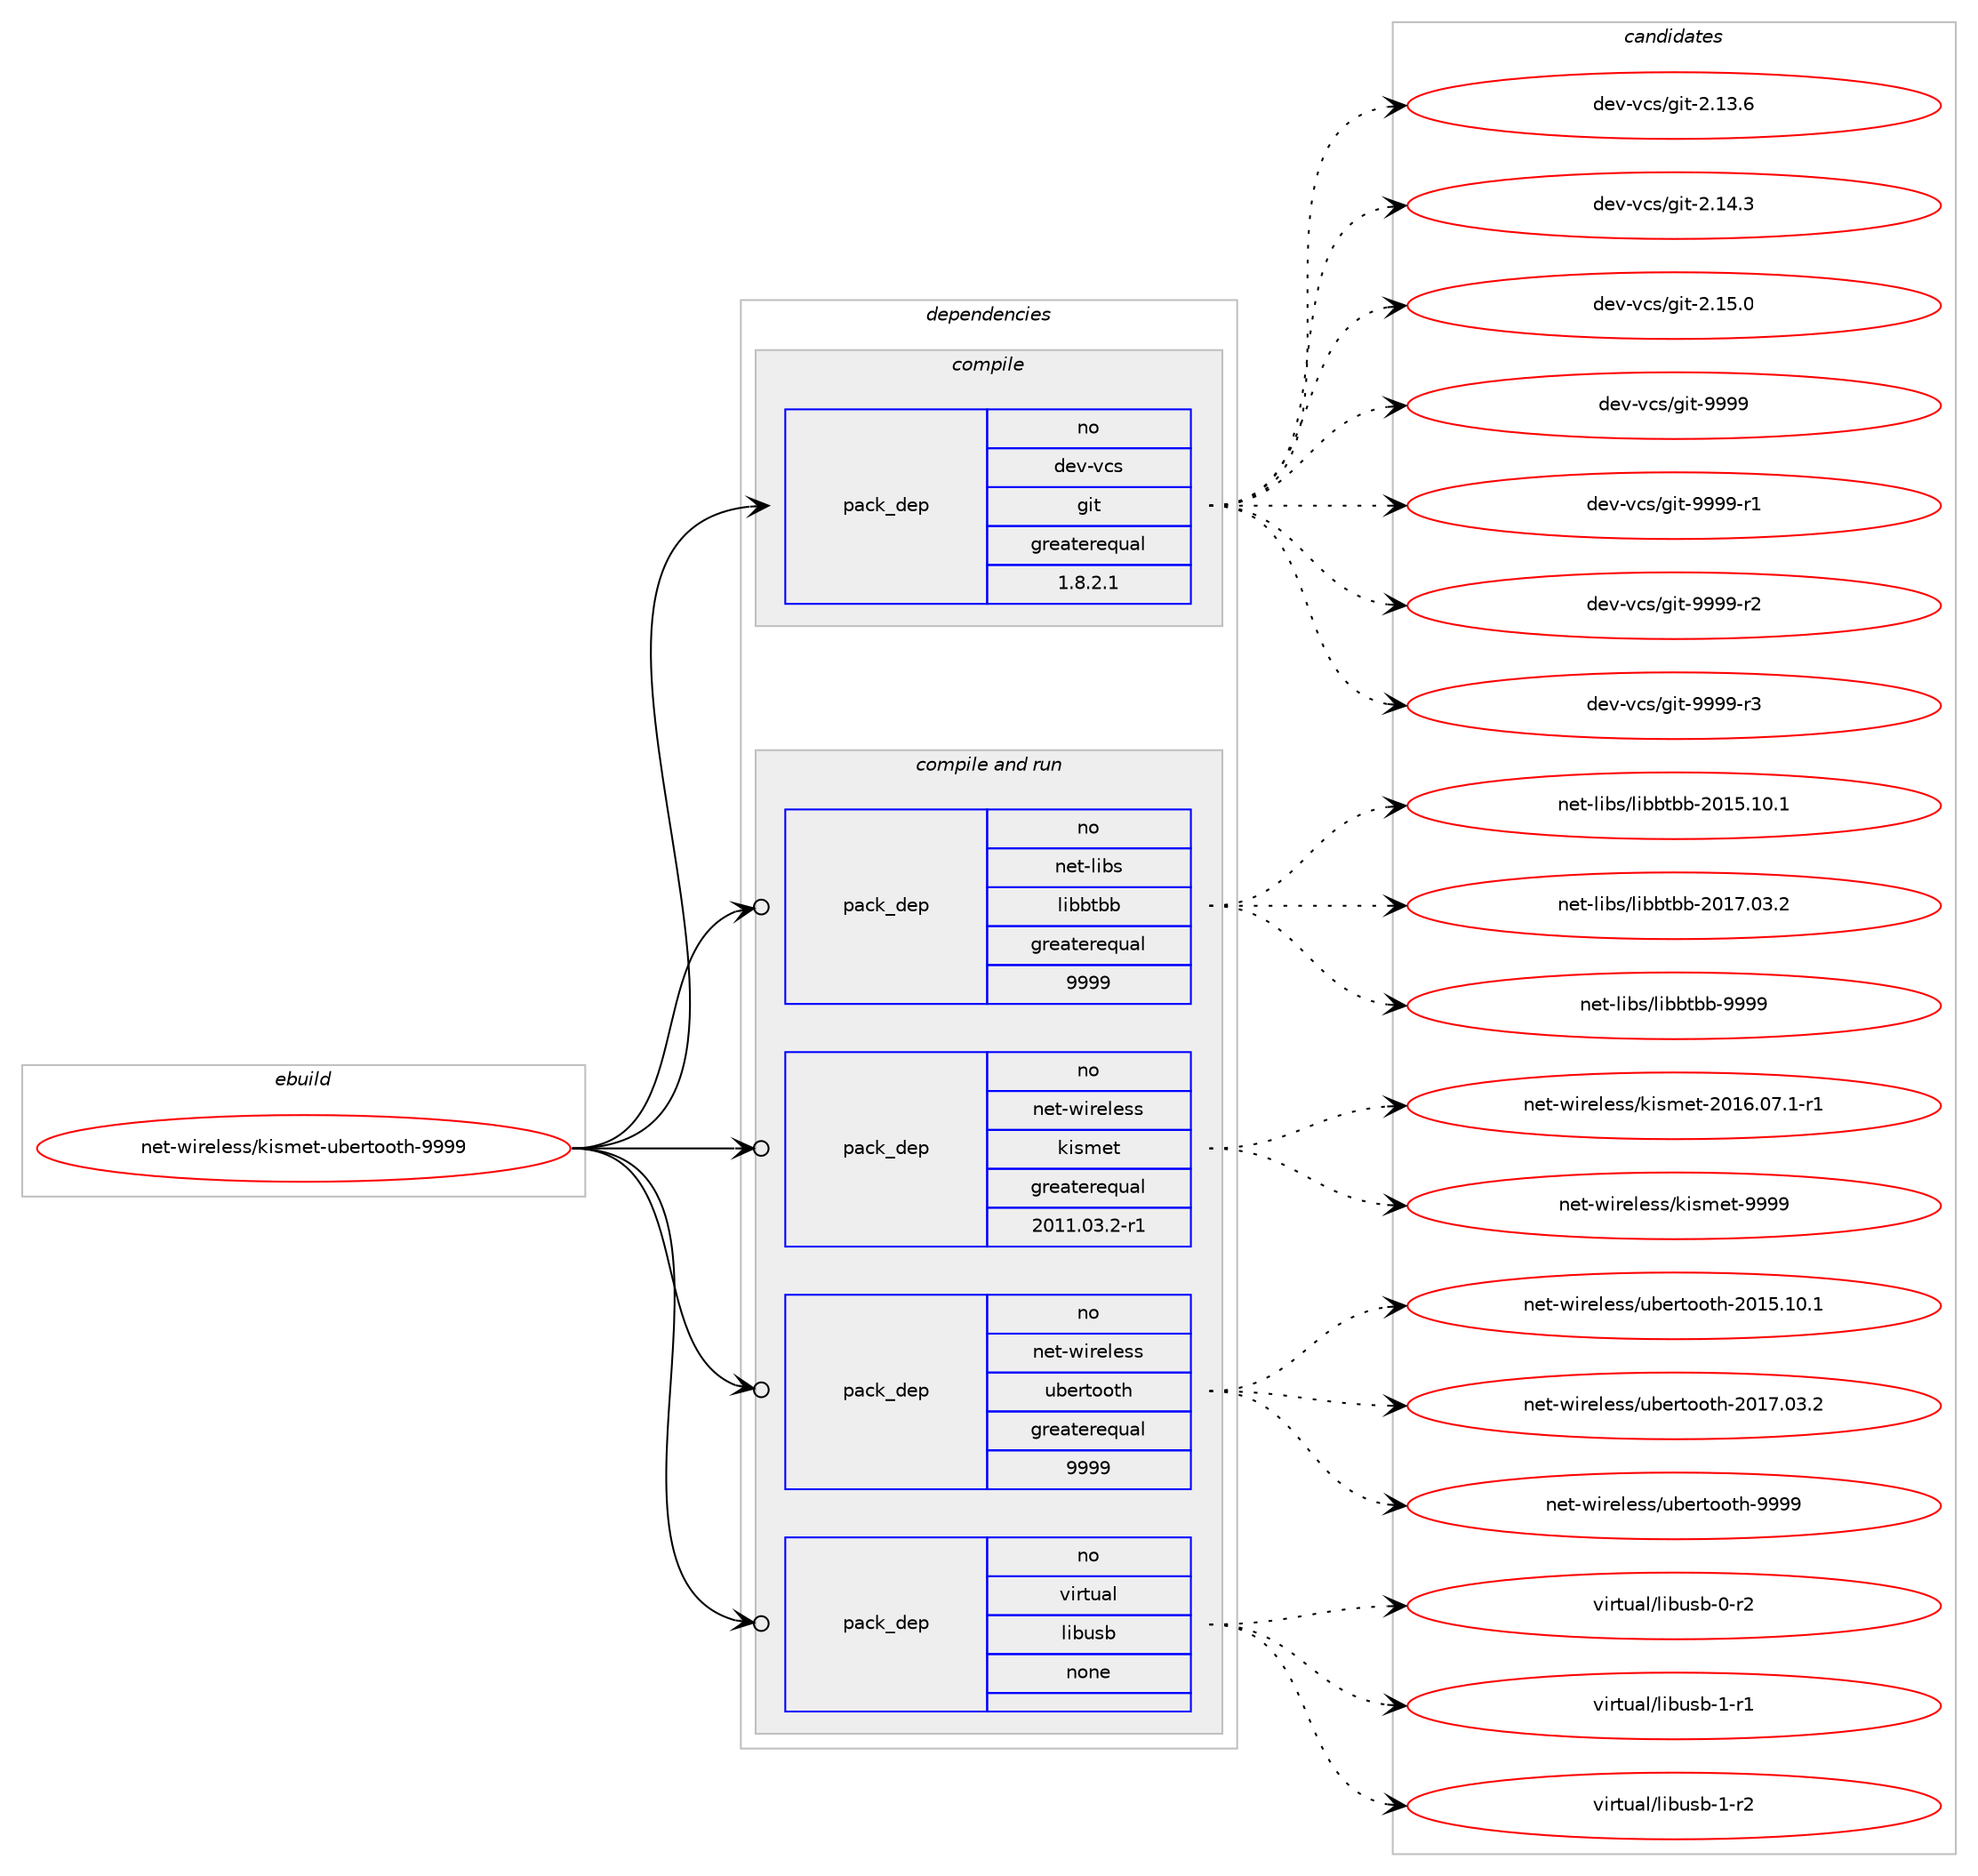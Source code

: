 digraph prolog {

# *************
# Graph options
# *************

newrank=true;
concentrate=true;
compound=true;
graph [rankdir=LR,fontname=Helvetica,fontsize=10,ranksep=1.5];#, ranksep=2.5, nodesep=0.2];
edge  [arrowhead=vee];
node  [fontname=Helvetica,fontsize=10];

# **********
# The ebuild
# **********

subgraph cluster_leftcol {
color=gray;
rank=same;
label=<<i>ebuild</i>>;
id [label="net-wireless/kismet-ubertooth-9999", color=red, width=4, href="../net-wireless/kismet-ubertooth-9999.svg"];
}

# ****************
# The dependencies
# ****************

subgraph cluster_midcol {
color=gray;
label=<<i>dependencies</i>>;
subgraph cluster_compile {
fillcolor="#eeeeee";
style=filled;
label=<<i>compile</i>>;
subgraph pack323628 {
dependency440067 [label=<<TABLE BORDER="0" CELLBORDER="1" CELLSPACING="0" CELLPADDING="4" WIDTH="220"><TR><TD ROWSPAN="6" CELLPADDING="30">pack_dep</TD></TR><TR><TD WIDTH="110">no</TD></TR><TR><TD>dev-vcs</TD></TR><TR><TD>git</TD></TR><TR><TD>greaterequal</TD></TR><TR><TD>1.8.2.1</TD></TR></TABLE>>, shape=none, color=blue];
}
id:e -> dependency440067:w [weight=20,style="solid",arrowhead="vee"];
}
subgraph cluster_compileandrun {
fillcolor="#eeeeee";
style=filled;
label=<<i>compile and run</i>>;
subgraph pack323629 {
dependency440068 [label=<<TABLE BORDER="0" CELLBORDER="1" CELLSPACING="0" CELLPADDING="4" WIDTH="220"><TR><TD ROWSPAN="6" CELLPADDING="30">pack_dep</TD></TR><TR><TD WIDTH="110">no</TD></TR><TR><TD>net-libs</TD></TR><TR><TD>libbtbb</TD></TR><TR><TD>greaterequal</TD></TR><TR><TD>9999</TD></TR></TABLE>>, shape=none, color=blue];
}
id:e -> dependency440068:w [weight=20,style="solid",arrowhead="odotvee"];
subgraph pack323630 {
dependency440069 [label=<<TABLE BORDER="0" CELLBORDER="1" CELLSPACING="0" CELLPADDING="4" WIDTH="220"><TR><TD ROWSPAN="6" CELLPADDING="30">pack_dep</TD></TR><TR><TD WIDTH="110">no</TD></TR><TR><TD>net-wireless</TD></TR><TR><TD>kismet</TD></TR><TR><TD>greaterequal</TD></TR><TR><TD>2011.03.2-r1</TD></TR></TABLE>>, shape=none, color=blue];
}
id:e -> dependency440069:w [weight=20,style="solid",arrowhead="odotvee"];
subgraph pack323631 {
dependency440070 [label=<<TABLE BORDER="0" CELLBORDER="1" CELLSPACING="0" CELLPADDING="4" WIDTH="220"><TR><TD ROWSPAN="6" CELLPADDING="30">pack_dep</TD></TR><TR><TD WIDTH="110">no</TD></TR><TR><TD>net-wireless</TD></TR><TR><TD>ubertooth</TD></TR><TR><TD>greaterequal</TD></TR><TR><TD>9999</TD></TR></TABLE>>, shape=none, color=blue];
}
id:e -> dependency440070:w [weight=20,style="solid",arrowhead="odotvee"];
subgraph pack323632 {
dependency440071 [label=<<TABLE BORDER="0" CELLBORDER="1" CELLSPACING="0" CELLPADDING="4" WIDTH="220"><TR><TD ROWSPAN="6" CELLPADDING="30">pack_dep</TD></TR><TR><TD WIDTH="110">no</TD></TR><TR><TD>virtual</TD></TR><TR><TD>libusb</TD></TR><TR><TD>none</TD></TR><TR><TD></TD></TR></TABLE>>, shape=none, color=blue];
}
id:e -> dependency440071:w [weight=20,style="solid",arrowhead="odotvee"];
}
subgraph cluster_run {
fillcolor="#eeeeee";
style=filled;
label=<<i>run</i>>;
}
}

# **************
# The candidates
# **************

subgraph cluster_choices {
rank=same;
color=gray;
label=<<i>candidates</i>>;

subgraph choice323628 {
color=black;
nodesep=1;
choice10010111845118991154710310511645504649514654 [label="dev-vcs/git-2.13.6", color=red, width=4,href="../dev-vcs/git-2.13.6.svg"];
choice10010111845118991154710310511645504649524651 [label="dev-vcs/git-2.14.3", color=red, width=4,href="../dev-vcs/git-2.14.3.svg"];
choice10010111845118991154710310511645504649534648 [label="dev-vcs/git-2.15.0", color=red, width=4,href="../dev-vcs/git-2.15.0.svg"];
choice1001011184511899115471031051164557575757 [label="dev-vcs/git-9999", color=red, width=4,href="../dev-vcs/git-9999.svg"];
choice10010111845118991154710310511645575757574511449 [label="dev-vcs/git-9999-r1", color=red, width=4,href="../dev-vcs/git-9999-r1.svg"];
choice10010111845118991154710310511645575757574511450 [label="dev-vcs/git-9999-r2", color=red, width=4,href="../dev-vcs/git-9999-r2.svg"];
choice10010111845118991154710310511645575757574511451 [label="dev-vcs/git-9999-r3", color=red, width=4,href="../dev-vcs/git-9999-r3.svg"];
dependency440067:e -> choice10010111845118991154710310511645504649514654:w [style=dotted,weight="100"];
dependency440067:e -> choice10010111845118991154710310511645504649524651:w [style=dotted,weight="100"];
dependency440067:e -> choice10010111845118991154710310511645504649534648:w [style=dotted,weight="100"];
dependency440067:e -> choice1001011184511899115471031051164557575757:w [style=dotted,weight="100"];
dependency440067:e -> choice10010111845118991154710310511645575757574511449:w [style=dotted,weight="100"];
dependency440067:e -> choice10010111845118991154710310511645575757574511450:w [style=dotted,weight="100"];
dependency440067:e -> choice10010111845118991154710310511645575757574511451:w [style=dotted,weight="100"];
}
subgraph choice323629 {
color=black;
nodesep=1;
choice1101011164510810598115471081059898116989845504849534649484649 [label="net-libs/libbtbb-2015.10.1", color=red, width=4,href="../net-libs/libbtbb-2015.10.1.svg"];
choice1101011164510810598115471081059898116989845504849554648514650 [label="net-libs/libbtbb-2017.03.2", color=red, width=4,href="../net-libs/libbtbb-2017.03.2.svg"];
choice110101116451081059811547108105989811698984557575757 [label="net-libs/libbtbb-9999", color=red, width=4,href="../net-libs/libbtbb-9999.svg"];
dependency440068:e -> choice1101011164510810598115471081059898116989845504849534649484649:w [style=dotted,weight="100"];
dependency440068:e -> choice1101011164510810598115471081059898116989845504849554648514650:w [style=dotted,weight="100"];
dependency440068:e -> choice110101116451081059811547108105989811698984557575757:w [style=dotted,weight="100"];
}
subgraph choice323630 {
color=black;
nodesep=1;
choice1101011164511910511410110810111511547107105115109101116455048495446485546494511449 [label="net-wireless/kismet-2016.07.1-r1", color=red, width=4,href="../net-wireless/kismet-2016.07.1-r1.svg"];
choice11010111645119105114101108101115115471071051151091011164557575757 [label="net-wireless/kismet-9999", color=red, width=4,href="../net-wireless/kismet-9999.svg"];
dependency440069:e -> choice1101011164511910511410110810111511547107105115109101116455048495446485546494511449:w [style=dotted,weight="100"];
dependency440069:e -> choice11010111645119105114101108101115115471071051151091011164557575757:w [style=dotted,weight="100"];
}
subgraph choice323631 {
color=black;
nodesep=1;
choice11010111645119105114101108101115115471179810111411611111111610445504849534649484649 [label="net-wireless/ubertooth-2015.10.1", color=red, width=4,href="../net-wireless/ubertooth-2015.10.1.svg"];
choice11010111645119105114101108101115115471179810111411611111111610445504849554648514650 [label="net-wireless/ubertooth-2017.03.2", color=red, width=4,href="../net-wireless/ubertooth-2017.03.2.svg"];
choice1101011164511910511410110810111511547117981011141161111111161044557575757 [label="net-wireless/ubertooth-9999", color=red, width=4,href="../net-wireless/ubertooth-9999.svg"];
dependency440070:e -> choice11010111645119105114101108101115115471179810111411611111111610445504849534649484649:w [style=dotted,weight="100"];
dependency440070:e -> choice11010111645119105114101108101115115471179810111411611111111610445504849554648514650:w [style=dotted,weight="100"];
dependency440070:e -> choice1101011164511910511410110810111511547117981011141161111111161044557575757:w [style=dotted,weight="100"];
}
subgraph choice323632 {
color=black;
nodesep=1;
choice1181051141161179710847108105981171159845484511450 [label="virtual/libusb-0-r2", color=red, width=4,href="../virtual/libusb-0-r2.svg"];
choice1181051141161179710847108105981171159845494511449 [label="virtual/libusb-1-r1", color=red, width=4,href="../virtual/libusb-1-r1.svg"];
choice1181051141161179710847108105981171159845494511450 [label="virtual/libusb-1-r2", color=red, width=4,href="../virtual/libusb-1-r2.svg"];
dependency440071:e -> choice1181051141161179710847108105981171159845484511450:w [style=dotted,weight="100"];
dependency440071:e -> choice1181051141161179710847108105981171159845494511449:w [style=dotted,weight="100"];
dependency440071:e -> choice1181051141161179710847108105981171159845494511450:w [style=dotted,weight="100"];
}
}

}
